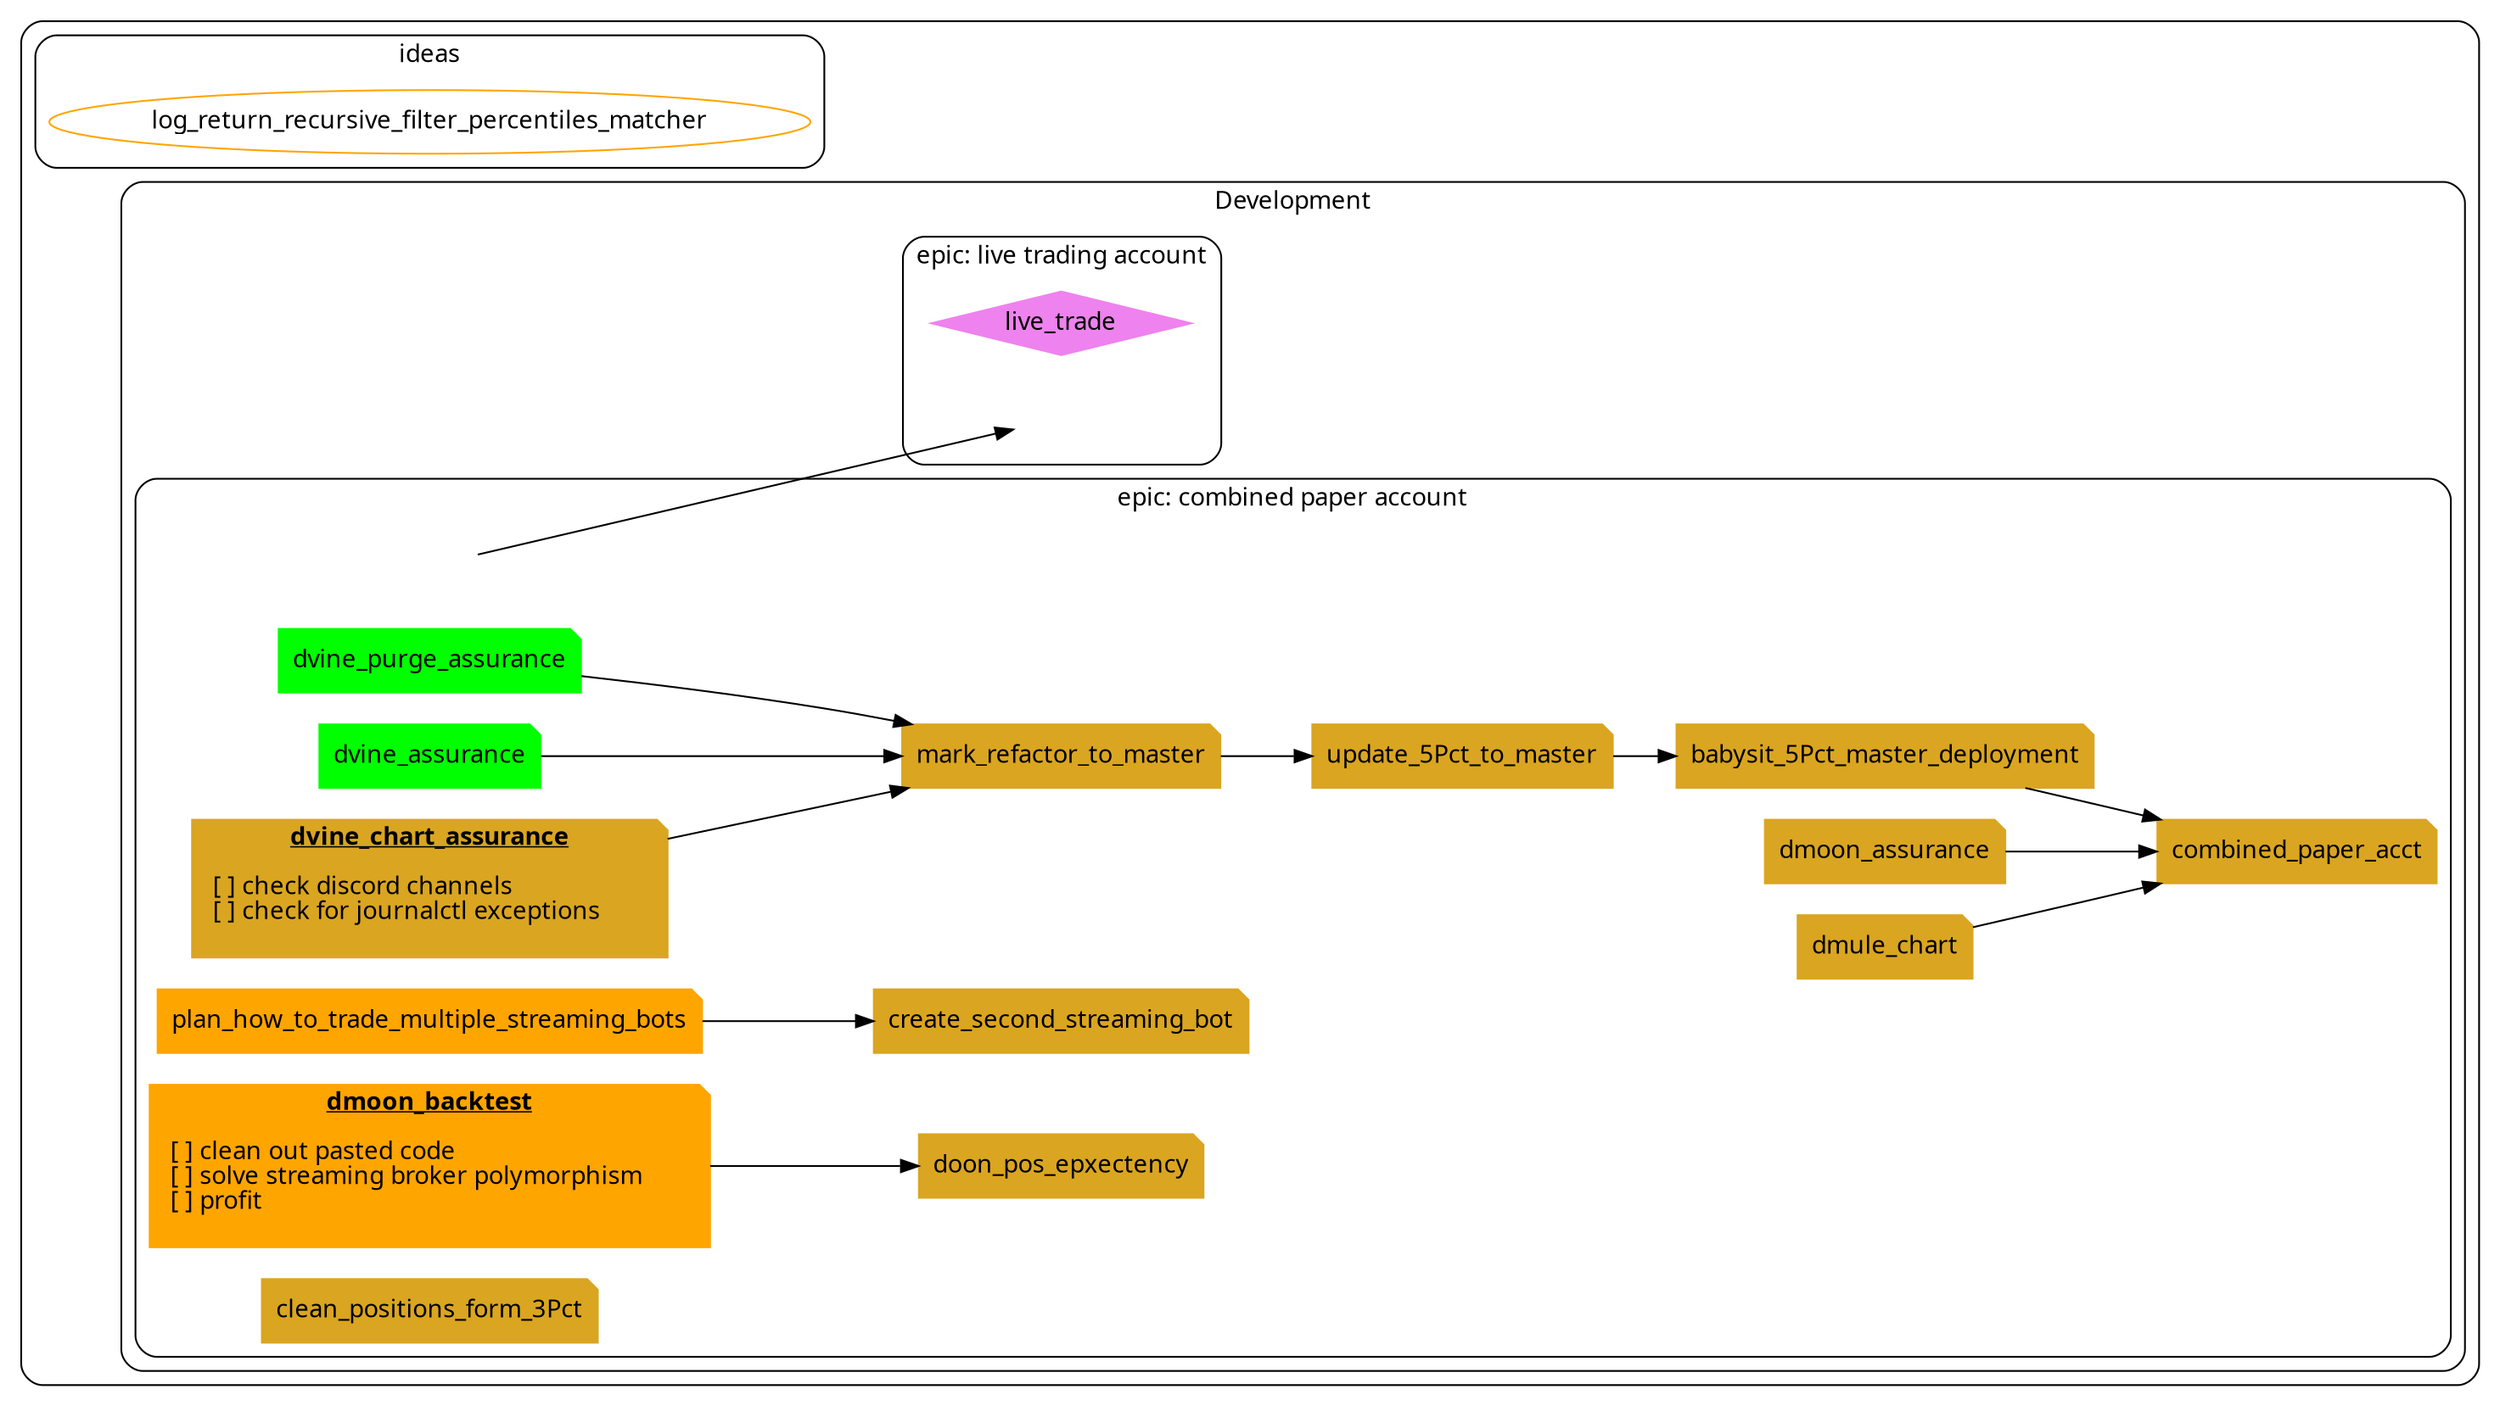 /*
 * d* tasks
 */
digraph G {

graph [fontname = "Handlee"];
node [fontname = "Handlee" shape=note style=filled color=goldenrod];
edge [fontname = "Handlee"];
rankdir=LR;
style="rounded"
compound=true


subgraph cluster_main{
  // label="Quathar"

subgraph cluster_ideas{
  label="ideas"
  node [style=none shape=oval color=orange]
  log_return_recursive_filter_percentiles_matcher
}

subgraph cluster_dev {
  label="Development"

  node[shape=none]

  subgraph cluster_epic{

    label="epic: combined paper account"
    epic[label="" style="invisible"]

    // DONE
    node[fontname = "Handlee" shape=note style=filled color=green];

    dvine_purge_assurance

    dvine_assurance

    // UNDERWAY
    node[fontname = "Handlee" shape=note style=filled color=orange]

    plan_how_to_trade_multiple_streaming_bots

    dmoon_backtest[
        label=<
        <B><U>dmoon_backtest</U></B>
        <BR/>
        <BR ALIGN="LEFT"/> [ ] clean out pasted code
        <BR ALIGN="LEFT"/> [ ] solve streaming broker polymorphism
        <BR ALIGN="LEFT"/> [ ] profit
        <BR ALIGN="LEFT"/>
        >]




    // TODO
    node [fontname = "Handlee" shape=note style=filled color=goldenrod];
    mark_refactor_to_master->update_5Pct_to_master

    update_5Pct_to_master->babysit_5Pct_master_deployment
    babysit_5Pct_master_deployment->combined_paper_acct


    dvine_assurance->mark_refactor_to_master

    dvine_chart_assurance[
        label=<
        <B><U>dvine_chart_assurance</U></B>
        <BR/>
        <BR ALIGN="LEFT"/> [ ] check discord channels
        <BR ALIGN="LEFT"/> [ ] check for journalctl exceptions
        <BR ALIGN="LEFT"/>
        >]








    // TODO
    node [fontname = "Handlee" shape=note style=filled color=goldenrod]

    plan_how_to_trade_multiple_streaming_bots->create_second_streaming_bot
    dvine_purge_assurance->mark_refactor_to_master
    dmoon_assurance->combined_paper_acct

    dmule_chart->combined_paper_acct

    clean_positions_form_3Pct

    dvine_chart_assurance->mark_refactor_to_master

    dmoon_backtest->doon_pos_epxectency




  }


  subgraph cluster_next_epic{
    label="epic: live trading account"

    live_trade[shape=diamond color=violet]

    node[shape=none]
    next_epic[label="" style="invisible"]
  }
}

epic->next_epic



//placeholder_2

} //cluster_

/*
subgraph cluster_flegend{
subgraph cluster_legend{
  label="legend"
  bgcolor=transparent;
  fontsize=24
idea [style=none shape=oval color=orange]
todo [fontname = "Handlee" shape=note style=filled color=goldenrod];
done [fontname = "Handlee" shape=note style=filled color=green];
underway [fontname = "Handlee" shape=note style=filled color=orange];
bug [fontname = "Handlee" shape=note style=filled color=red];
goal [shape=diamond color=violet]

todo->done[style=invis,] // for layout
idea->underway[style=invis,] // for layout


}
}
*/








}




